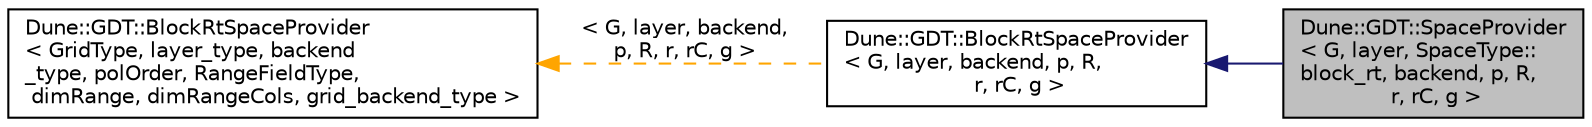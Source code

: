 digraph "Dune::GDT::SpaceProvider&lt; G, layer, SpaceType::block_rt, backend, p, R, r, rC, g &gt;"
{
  edge [fontname="Helvetica",fontsize="10",labelfontname="Helvetica",labelfontsize="10"];
  node [fontname="Helvetica",fontsize="10",shape=record];
  rankdir="LR";
  Node0 [label="Dune::GDT::SpaceProvider\l\< G, layer, SpaceType::\lblock_rt, backend, p, R,\l r, rC, g \>",height=0.2,width=0.4,color="black", fillcolor="grey75", style="filled", fontcolor="black"];
  Node1 -> Node0 [dir="back",color="midnightblue",fontsize="10",style="solid",fontname="Helvetica"];
  Node1 [label="Dune::GDT::BlockRtSpaceProvider\l\< G, layer, backend, p, R,\l r, rC, g \>",height=0.2,width=0.4,color="black", fillcolor="white", style="filled",URL="$a02913.html"];
  Node2 -> Node1 [dir="back",color="orange",fontsize="10",style="dashed",label=" \< G, layer, backend,\l p, R, r, rC, g \>" ,fontname="Helvetica"];
  Node2 [label="Dune::GDT::BlockRtSpaceProvider\l\< GridType, layer_type, backend\l_type, polOrder, RangeFieldType,\l dimRange, dimRangeCols, grid_backend_type \>",height=0.2,width=0.4,color="black", fillcolor="white", style="filled",URL="$a02913.html"];
}
